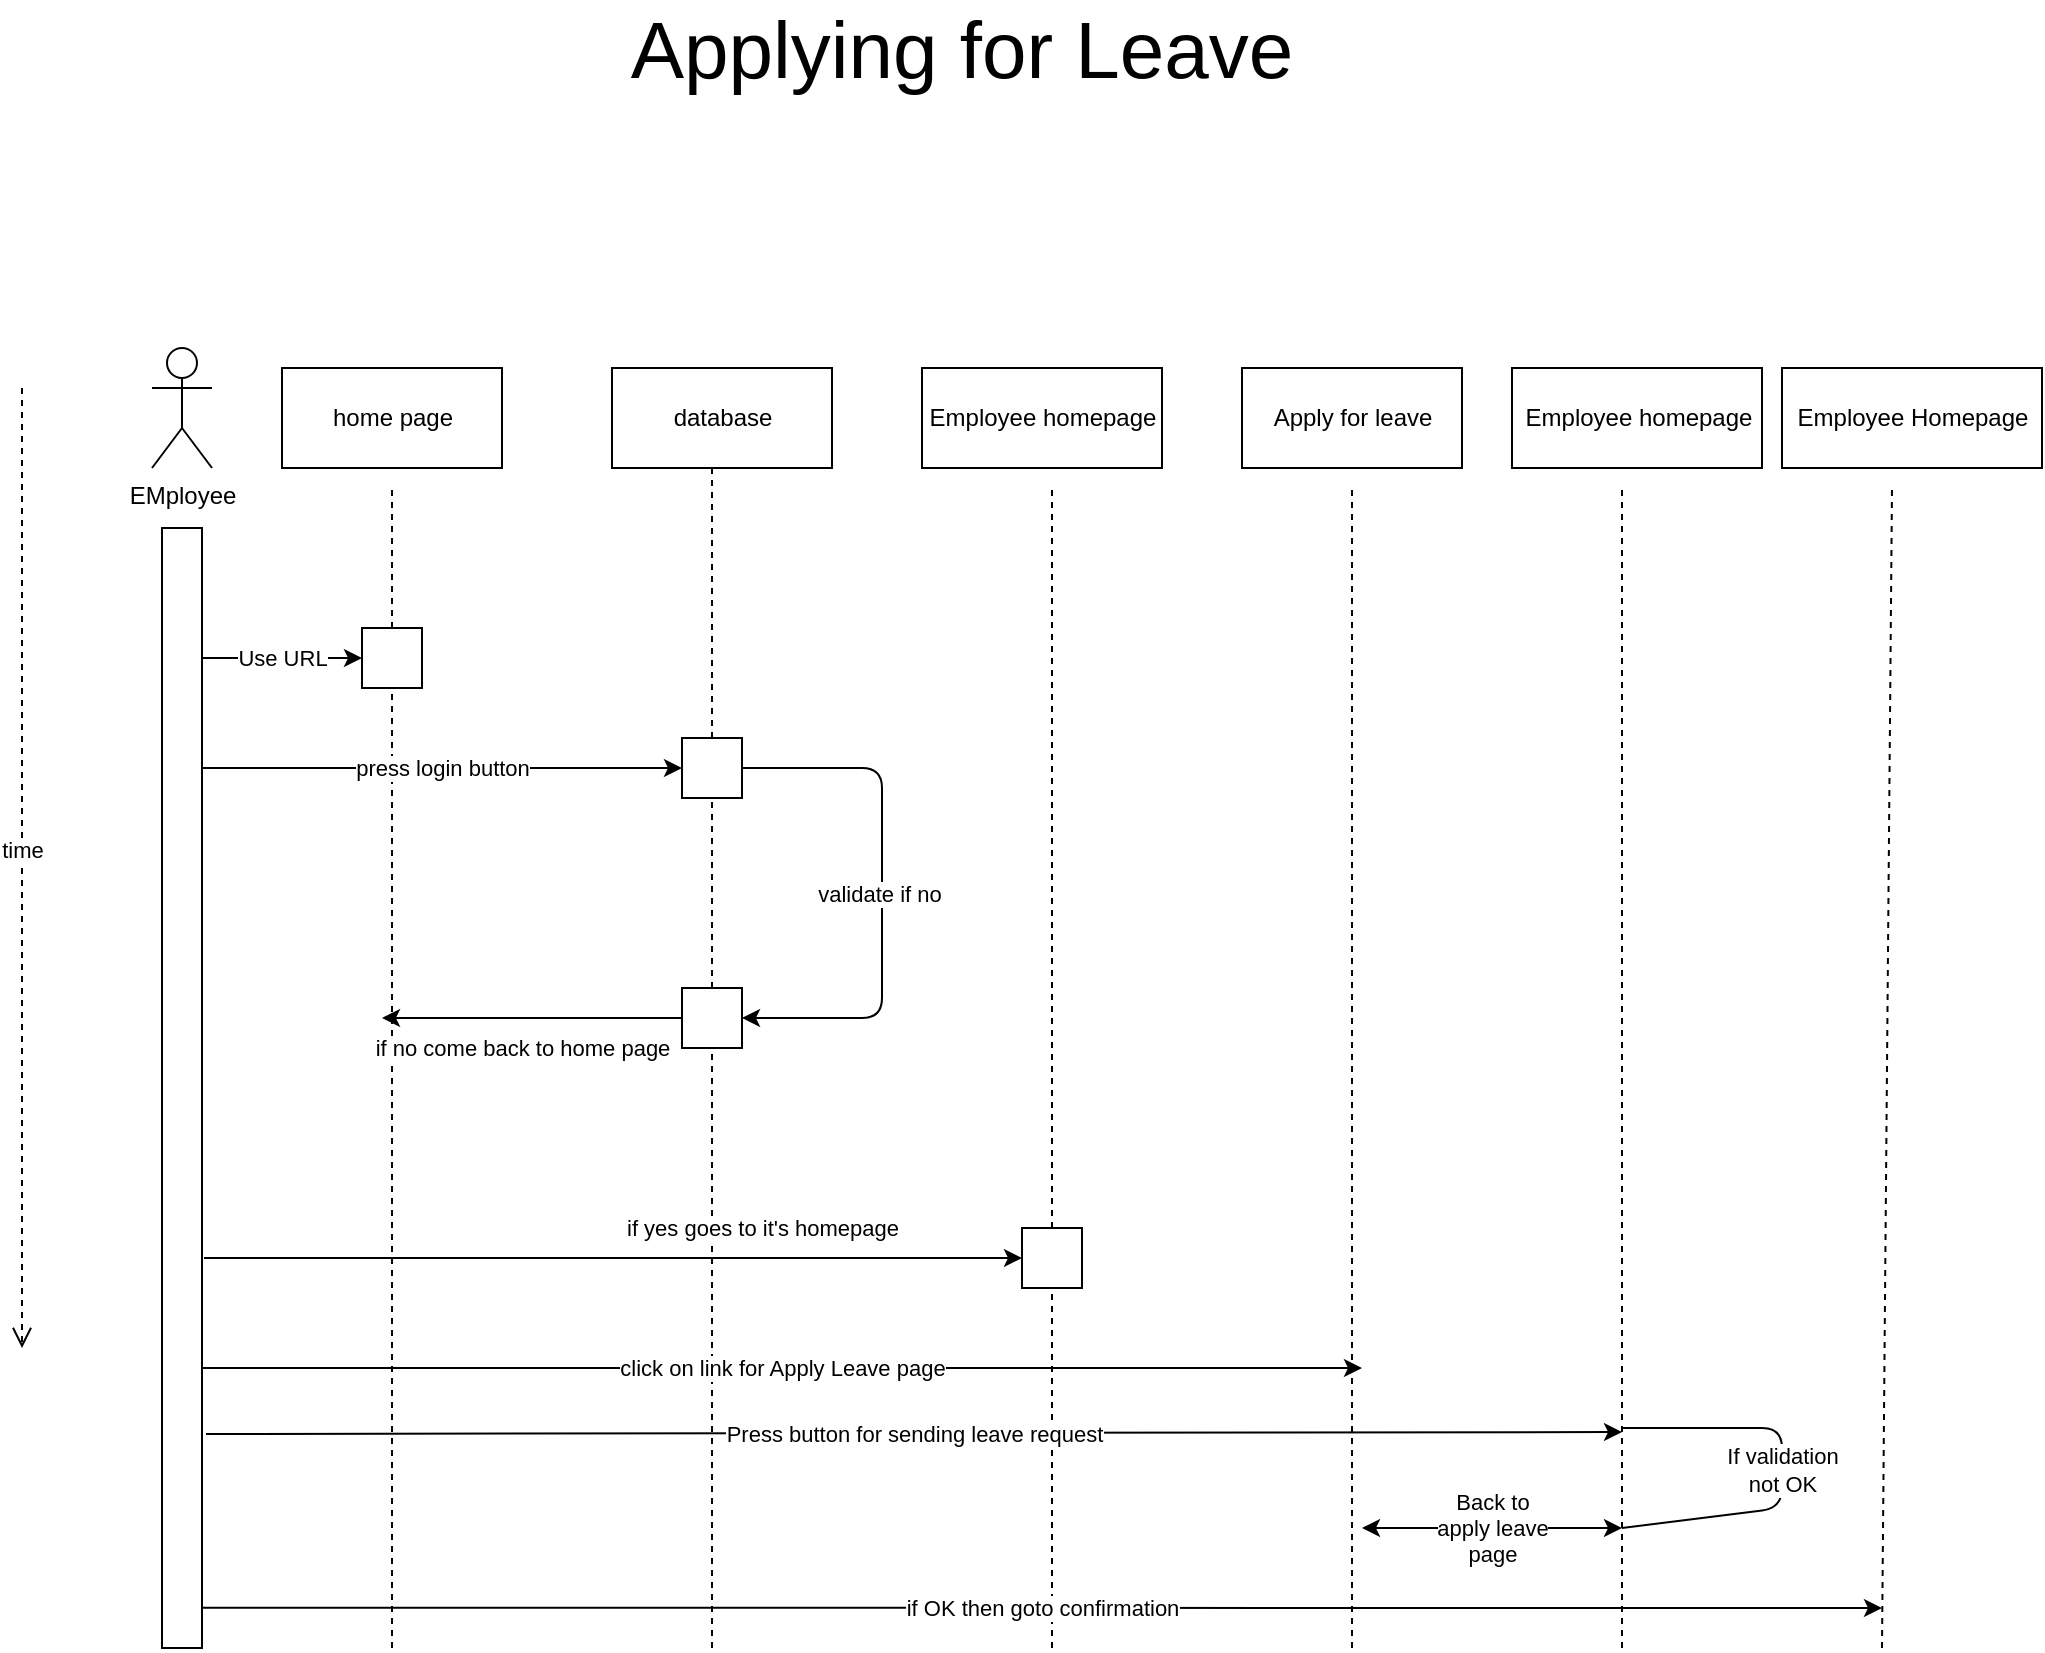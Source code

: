 <mxfile version="10.5.9" type="google"><diagram name="Page-1" id="9361dd3d-8414-5efd-6122-117bd74ce7a7"><mxGraphModel dx="1180" dy="-535" grid="1" gridSize="10" guides="1" tooltips="1" connect="1" arrows="1" fold="1" page="0" pageScale="1.5" pageWidth="826" pageHeight="1169" background="#ffffff" math="0" shadow="0"><root><mxCell id="0"/><mxCell id="1" parent="0"/><mxCell id="TwZu0q3d-aATy8jTYPkB-136" value="time" style="html=1;verticalAlign=bottom;endArrow=open;dashed=1;endSize=8;" parent="1" edge="1"><mxGeometry relative="1" as="geometry"><mxPoint x="120" y="1490" as="sourcePoint"/><mxPoint x="120" y="1970" as="targetPoint"/></mxGeometry></mxCell><mxCell id="TwZu0q3d-aATy8jTYPkB-137" value="" style="html=1;" parent="1" vertex="1"><mxGeometry x="190" y="1560" width="20" height="560" as="geometry"/></mxCell><mxCell id="TwZu0q3d-aATy8jTYPkB-138" value="EMployee" style="shape=umlActor;verticalLabelPosition=bottom;labelBackgroundColor=#ffffff;verticalAlign=top;html=1;" parent="1" vertex="1"><mxGeometry x="185" y="1470" width="30" height="60" as="geometry"/></mxCell><mxCell id="TwZu0q3d-aATy8jTYPkB-139" value="home page" style="html=1;" parent="1" vertex="1"><mxGeometry x="250" y="1480" width="110" height="50" as="geometry"/></mxCell><mxCell id="TwZu0q3d-aATy8jTYPkB-140" value="database" style="html=1;" parent="1" vertex="1"><mxGeometry x="415" y="1480" width="110" height="50" as="geometry"/></mxCell><mxCell id="TwZu0q3d-aATy8jTYPkB-141" value="Employee homepage" style="html=1;" parent="1" vertex="1"><mxGeometry x="570" y="1480" width="120" height="50" as="geometry"/></mxCell><mxCell id="TwZu0q3d-aATy8jTYPkB-142" value="" style="endArrow=none;dashed=1;html=1;entryX=0.5;entryY=1;entryDx=0;entryDy=0;exitX=0.5;exitY=0;exitDx=0;exitDy=0;" parent="1" source="TwZu0q3d-aATy8jTYPkB-144" edge="1"><mxGeometry width="50" height="50" relative="1" as="geometry"><mxPoint x="280" y="1610" as="sourcePoint"/><mxPoint x="305" y="1540" as="targetPoint"/></mxGeometry></mxCell><mxCell id="TwZu0q3d-aATy8jTYPkB-143" value="" style="endArrow=none;dashed=1;html=1;entryX=0.5;entryY=1;entryDx=0;entryDy=0;" parent="1" target="TwZu0q3d-aATy8jTYPkB-144" edge="1"><mxGeometry width="50" height="50" relative="1" as="geometry"><mxPoint x="305" y="2120" as="sourcePoint"/><mxPoint x="360" y="1865" as="targetPoint"/></mxGeometry></mxCell><mxCell id="TwZu0q3d-aATy8jTYPkB-144" value="" style="html=1;" parent="1" vertex="1"><mxGeometry x="290" y="1610" width="30" height="30" as="geometry"/></mxCell><mxCell id="TwZu0q3d-aATy8jTYPkB-145" value="" style="endArrow=none;dashed=1;html=1;entryX=0.5;entryY=1;entryDx=0;entryDy=0;exitX=0.5;exitY=0;exitDx=0;exitDy=0;" parent="1" source="TwZu0q3d-aATy8jTYPkB-147" edge="1"><mxGeometry width="50" height="50" relative="1" as="geometry"><mxPoint x="440" y="1600" as="sourcePoint"/><mxPoint x="465" y="1530" as="targetPoint"/></mxGeometry></mxCell><mxCell id="TwZu0q3d-aATy8jTYPkB-146" value="" style="endArrow=none;dashed=1;html=1;entryX=0.5;entryY=1;entryDx=0;entryDy=0;" parent="1" source="TwZu0q3d-aATy8jTYPkB-151" target="TwZu0q3d-aATy8jTYPkB-147" edge="1"><mxGeometry width="50" height="50" relative="1" as="geometry"><mxPoint x="465" y="1880" as="sourcePoint"/><mxPoint x="520" y="1855" as="targetPoint"/></mxGeometry></mxCell><mxCell id="TwZu0q3d-aATy8jTYPkB-147" value="" style="html=1;" parent="1" vertex="1"><mxGeometry x="450" y="1665" width="30" height="30" as="geometry"/></mxCell><mxCell id="TwZu0q3d-aATy8jTYPkB-148" value="" style="endArrow=none;dashed=1;html=1;entryX=0.5;entryY=1;entryDx=0;entryDy=0;exitX=0.5;exitY=0;exitDx=0;exitDy=0;" parent="1" source="TwZu0q3d-aATy8jTYPkB-150" edge="1"><mxGeometry width="50" height="50" relative="1" as="geometry"><mxPoint x="610" y="1610" as="sourcePoint"/><mxPoint x="635" y="1540" as="targetPoint"/></mxGeometry></mxCell><mxCell id="TwZu0q3d-aATy8jTYPkB-149" value="" style="endArrow=none;dashed=1;html=1;entryX=0.5;entryY=1;entryDx=0;entryDy=0;" parent="1" target="TwZu0q3d-aATy8jTYPkB-150" edge="1"><mxGeometry width="50" height="50" relative="1" as="geometry"><mxPoint x="635" y="2120" as="sourcePoint"/><mxPoint x="690" y="1865" as="targetPoint"/></mxGeometry></mxCell><mxCell id="TwZu0q3d-aATy8jTYPkB-150" value="" style="html=1;" parent="1" vertex="1"><mxGeometry x="620" y="1910" width="30" height="30" as="geometry"/></mxCell><mxCell id="TwZu0q3d-aATy8jTYPkB-151" value="" style="html=1;" parent="1" vertex="1"><mxGeometry x="450" y="1790" width="30" height="30" as="geometry"/></mxCell><mxCell id="TwZu0q3d-aATy8jTYPkB-152" value="" style="endArrow=none;dashed=1;html=1;entryX=0.5;entryY=1;entryDx=0;entryDy=0;" parent="1" target="TwZu0q3d-aATy8jTYPkB-151" edge="1"><mxGeometry width="50" height="50" relative="1" as="geometry"><mxPoint x="465" y="2120" as="sourcePoint"/><mxPoint x="465" y="1680" as="targetPoint"/></mxGeometry></mxCell><mxCell id="TwZu0q3d-aATy8jTYPkB-153" value="validate if no&amp;nbsp;" style="endArrow=classic;html=1;exitX=1;exitY=0.5;exitDx=0;exitDy=0;entryX=1;entryY=0.5;entryDx=0;entryDy=0;" parent="1" source="TwZu0q3d-aATy8jTYPkB-147" target="TwZu0q3d-aATy8jTYPkB-151" edge="1"><mxGeometry width="50" height="50" relative="1" as="geometry"><mxPoint x="570" y="1720" as="sourcePoint"/><mxPoint x="550" y="1840" as="targetPoint"/><Array as="points"><mxPoint x="550" y="1680"/><mxPoint x="550" y="1805"/></Array></mxGeometry></mxCell><mxCell id="TwZu0q3d-aATy8jTYPkB-154" value="Use URL" style="endArrow=classic;html=1;entryX=0;entryY=0.5;entryDx=0;entryDy=0;" parent="1" target="TwZu0q3d-aATy8jTYPkB-144" edge="1"><mxGeometry width="50" height="50" relative="1" as="geometry"><mxPoint x="210" y="1625" as="sourcePoint"/><mxPoint x="290" y="1610" as="targetPoint"/></mxGeometry></mxCell><mxCell id="TwZu0q3d-aATy8jTYPkB-155" value="press login button" style="endArrow=classic;html=1;entryX=0;entryY=0.5;entryDx=0;entryDy=0;" parent="1" target="TwZu0q3d-aATy8jTYPkB-147" edge="1"><mxGeometry width="50" height="50" relative="1" as="geometry"><mxPoint x="210" y="1680" as="sourcePoint"/><mxPoint x="480" y="1700" as="targetPoint"/></mxGeometry></mxCell><mxCell id="TwZu0q3d-aATy8jTYPkB-156" value="if no come back to home page" style="endArrow=classic;html=1;exitX=0;exitY=0.5;exitDx=0;exitDy=0;" parent="1" source="TwZu0q3d-aATy8jTYPkB-151" edge="1"><mxGeometry x="0.067" y="15" width="50" height="50" relative="1" as="geometry"><mxPoint x="510" y="1830" as="sourcePoint"/><mxPoint x="300" y="1805" as="targetPoint"/><mxPoint as="offset"/></mxGeometry></mxCell><mxCell id="TwZu0q3d-aATy8jTYPkB-157" value="if yes goes to it's homepage" style="endArrow=classic;html=1;entryX=0;entryY=0.5;entryDx=0;entryDy=0;" parent="1" target="TwZu0q3d-aATy8jTYPkB-150" edge="1"><mxGeometry x="0.364" y="15" width="50" height="50" relative="1" as="geometry"><mxPoint x="211" y="1925" as="sourcePoint"/><mxPoint x="500" y="1945" as="targetPoint"/><mxPoint as="offset"/></mxGeometry></mxCell><mxCell id="TwZu0q3d-aATy8jTYPkB-162" value="&lt;span style=&quot;font-size: 40px&quot;&gt;Applying for Leave&lt;/span&gt;" style="text;html=1;strokeColor=none;fillColor=none;align=center;verticalAlign=middle;whiteSpace=wrap;rounded=0;" parent="1" vertex="1"><mxGeometry x="320" y="1310" width="540" height="20" as="geometry"/></mxCell><mxCell id="TwZu0q3d-aATy8jTYPkB-163" value="Apply for leave" style="html=1;" parent="1" vertex="1"><mxGeometry x="730" y="1480" width="110" height="50" as="geometry"/></mxCell><mxCell id="TwZu0q3d-aATy8jTYPkB-164" value="" style="endArrow=none;dashed=1;html=1;entryX=0.5;entryY=1;entryDx=0;entryDy=0;" parent="1" edge="1"><mxGeometry width="50" height="50" relative="1" as="geometry"><mxPoint x="785" y="2120" as="sourcePoint"/><mxPoint x="785" y="1540" as="targetPoint"/></mxGeometry></mxCell><mxCell id="TwZu0q3d-aATy8jTYPkB-165" value="Employee homepage" style="html=1;" parent="1" vertex="1"><mxGeometry x="865" y="1480" width="125" height="50" as="geometry"/></mxCell><mxCell id="TwZu0q3d-aATy8jTYPkB-166" value="" style="endArrow=none;dashed=1;html=1;entryX=0.5;entryY=1;entryDx=0;entryDy=0;" parent="1" edge="1"><mxGeometry width="50" height="50" relative="1" as="geometry"><mxPoint x="920" y="2120" as="sourcePoint"/><mxPoint x="920" y="1540" as="targetPoint"/></mxGeometry></mxCell><mxCell id="TwZu0q3d-aATy8jTYPkB-167" value="Employee Homepage" style="html=1;" parent="1" vertex="1"><mxGeometry x="1000" y="1480" width="130" height="50" as="geometry"/></mxCell><mxCell id="TwZu0q3d-aATy8jTYPkB-168" value="" style="endArrow=none;dashed=1;html=1;entryX=0.5;entryY=1;entryDx=0;entryDy=0;" parent="1" edge="1"><mxGeometry width="50" height="50" relative="1" as="geometry"><mxPoint x="1050" y="2120" as="sourcePoint"/><mxPoint x="1055" y="1540" as="targetPoint"/></mxGeometry></mxCell><mxCell id="TwZu0q3d-aATy8jTYPkB-170" value="click on link for Apply Leave page" style="endArrow=classic;html=1;exitX=1;exitY=0.75;exitDx=0;exitDy=0;" parent="1" source="TwZu0q3d-aATy8jTYPkB-137" edge="1"><mxGeometry width="50" height="50" relative="1" as="geometry"><mxPoint x="270" y="2030" as="sourcePoint"/><mxPoint x="790" y="1980" as="targetPoint"/></mxGeometry></mxCell><mxCell id="TwZu0q3d-aATy8jTYPkB-171" value="Press button for sending leave request" style="endArrow=classic;html=1;exitX=1.12;exitY=0.841;exitDx=0;exitDy=0;exitPerimeter=0;" parent="1" edge="1"><mxGeometry width="50" height="50" relative="1" as="geometry"><mxPoint x="212" y="2013" as="sourcePoint"/><mxPoint x="920" y="2012" as="targetPoint"/></mxGeometry></mxCell><mxCell id="TwZu0q3d-aATy8jTYPkB-172" value="if OK then goto confirmation" style="endArrow=classic;html=1;exitX=1;exitY=0.964;exitDx=0;exitDy=0;exitPerimeter=0;" parent="1" source="TwZu0q3d-aATy8jTYPkB-137" edge="1"><mxGeometry width="50" height="50" relative="1" as="geometry"><mxPoint x="270" y="2130" as="sourcePoint"/><mxPoint x="1050" y="2100" as="targetPoint"/></mxGeometry></mxCell><mxCell id="TwZu0q3d-aATy8jTYPkB-173" value="Back to&lt;br&gt;apply leave&lt;br&gt;page&lt;br&gt;" style="endArrow=classic;startArrow=classic;html=1;" parent="1" edge="1"><mxGeometry width="50" height="50" relative="1" as="geometry"><mxPoint x="790" y="2060" as="sourcePoint"/><mxPoint x="920" y="2060" as="targetPoint"/></mxGeometry></mxCell><mxCell id="TwZu0q3d-aATy8jTYPkB-174" value="If validation&lt;br&gt;not OK&lt;br&gt;" style="endArrow=none;html=1;" parent="1" edge="1"><mxGeometry width="50" height="50" relative="1" as="geometry"><mxPoint x="920" y="2010" as="sourcePoint"/><mxPoint x="920" y="2060" as="targetPoint"/><Array as="points"><mxPoint x="1000" y="2010"/><mxPoint x="1000" y="2050"/></Array></mxGeometry></mxCell></root></mxGraphModel></diagram></mxfile>